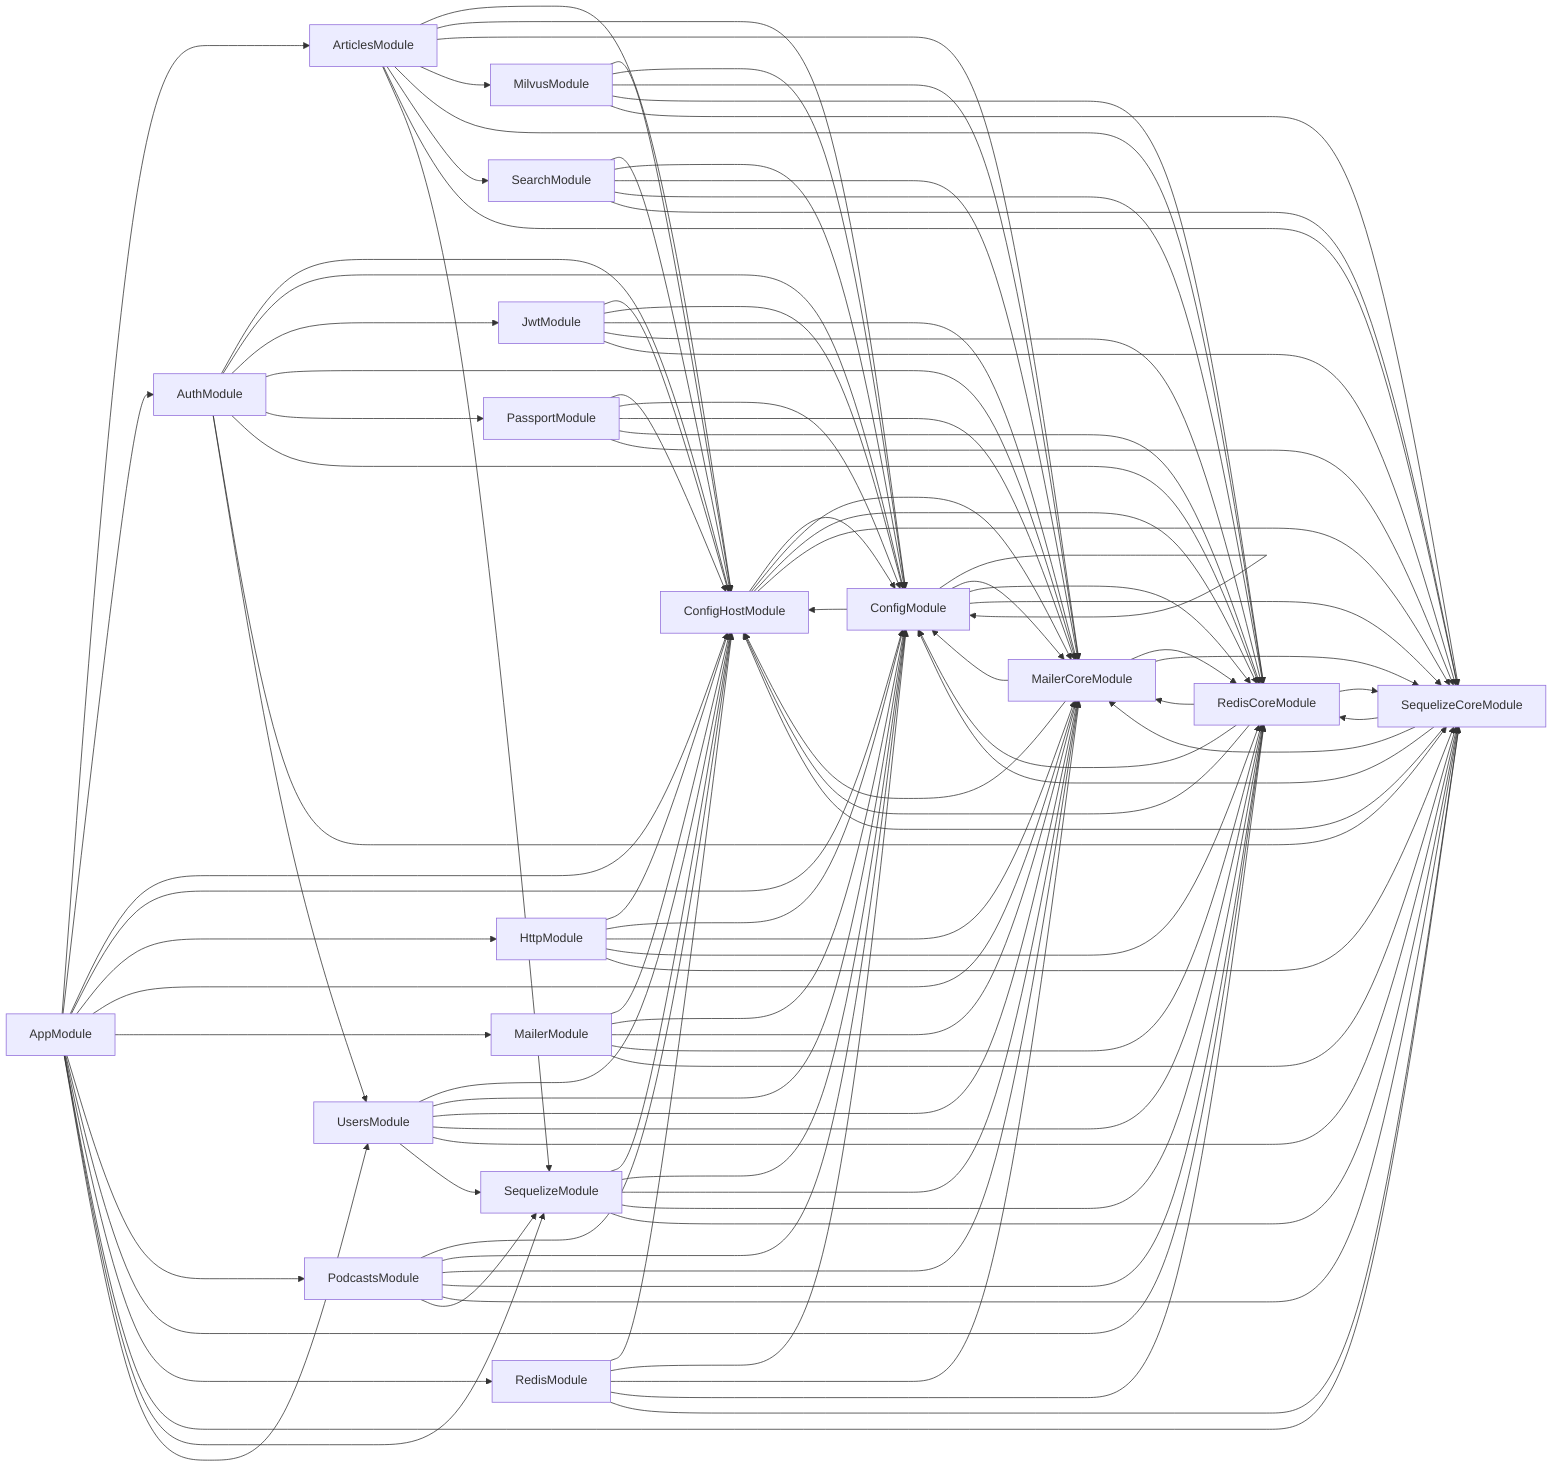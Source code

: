 graph LR
    AppModule-->ArticlesModule
  AppModule-->AuthModule
  AppModule-->ConfigHostModule
  AppModule-->ConfigModule
  AppModule-->HttpModule
  AppModule-->MailerCoreModule
  AppModule-->MailerModule
  AppModule-->PodcastsModule
  AppModule-->RedisCoreModule
  AppModule-->RedisModule
  AppModule-->SequelizeCoreModule
  AppModule-->SequelizeModule
  AppModule-->UsersModule
  ArticlesModule-->ConfigHostModule
  ArticlesModule-->ConfigModule
  ArticlesModule-->MailerCoreModule
  ArticlesModule-->MilvusModule
  ArticlesModule-->RedisCoreModule
  ArticlesModule-->SearchModule
  ArticlesModule-->SequelizeCoreModule
  ArticlesModule-->SequelizeModule
  AuthModule-->ConfigHostModule
  AuthModule-->ConfigModule
  AuthModule-->JwtModule
  AuthModule-->MailerCoreModule
  AuthModule-->PassportModule
  AuthModule-->RedisCoreModule
  AuthModule-->SequelizeCoreModule
  AuthModule-->UsersModule
  ConfigHostModule-->ConfigModule
  ConfigHostModule-->MailerCoreModule
  ConfigHostModule-->RedisCoreModule
  ConfigHostModule-->SequelizeCoreModule
  ConfigModule-->ConfigHostModule
  ConfigModule-->ConfigModule
  ConfigModule-->MailerCoreModule
  ConfigModule-->RedisCoreModule
  ConfigModule-->SequelizeCoreModule
  HttpModule-->ConfigHostModule
  HttpModule-->ConfigModule
  HttpModule-->MailerCoreModule
  HttpModule-->RedisCoreModule
  HttpModule-->SequelizeCoreModule
  JwtModule-->ConfigHostModule
  JwtModule-->ConfigModule
  JwtModule-->MailerCoreModule
  JwtModule-->RedisCoreModule
  JwtModule-->SequelizeCoreModule
  MailerCoreModule-->ConfigHostModule
  MailerCoreModule-->ConfigModule
  MailerCoreModule-->RedisCoreModule
  MailerCoreModule-->SequelizeCoreModule
  MailerModule-->ConfigHostModule
  MailerModule-->ConfigModule
  MailerModule-->MailerCoreModule
  MailerModule-->RedisCoreModule
  MailerModule-->SequelizeCoreModule
  MilvusModule-->ConfigHostModule
  MilvusModule-->ConfigModule
  MilvusModule-->MailerCoreModule
  MilvusModule-->RedisCoreModule
  MilvusModule-->SequelizeCoreModule
  PassportModule-->ConfigHostModule
  PassportModule-->ConfigModule
  PassportModule-->MailerCoreModule
  PassportModule-->RedisCoreModule
  PassportModule-->SequelizeCoreModule
  PodcastsModule-->ConfigHostModule
  PodcastsModule-->ConfigModule
  PodcastsModule-->MailerCoreModule
  PodcastsModule-->RedisCoreModule
  PodcastsModule-->SequelizeCoreModule
  PodcastsModule-->SequelizeModule
  RedisCoreModule-->ConfigHostModule
  RedisCoreModule-->ConfigModule
  RedisCoreModule-->MailerCoreModule
  RedisCoreModule-->SequelizeCoreModule
  RedisModule-->ConfigHostModule
  RedisModule-->ConfigModule
  RedisModule-->MailerCoreModule
  RedisModule-->RedisCoreModule
  RedisModule-->SequelizeCoreModule
  SearchModule-->ConfigHostModule
  SearchModule-->ConfigModule
  SearchModule-->MailerCoreModule
  SearchModule-->RedisCoreModule
  SearchModule-->SequelizeCoreModule
  SequelizeCoreModule-->ConfigHostModule
  SequelizeCoreModule-->ConfigModule
  SequelizeCoreModule-->MailerCoreModule
  SequelizeCoreModule-->RedisCoreModule
  SequelizeModule-->ConfigHostModule
  SequelizeModule-->ConfigModule
  SequelizeModule-->MailerCoreModule
  SequelizeModule-->RedisCoreModule
  SequelizeModule-->SequelizeCoreModule
  UsersModule-->ConfigHostModule
  UsersModule-->ConfigModule
  UsersModule-->MailerCoreModule
  UsersModule-->RedisCoreModule
  UsersModule-->SequelizeCoreModule
  UsersModule-->SequelizeModule